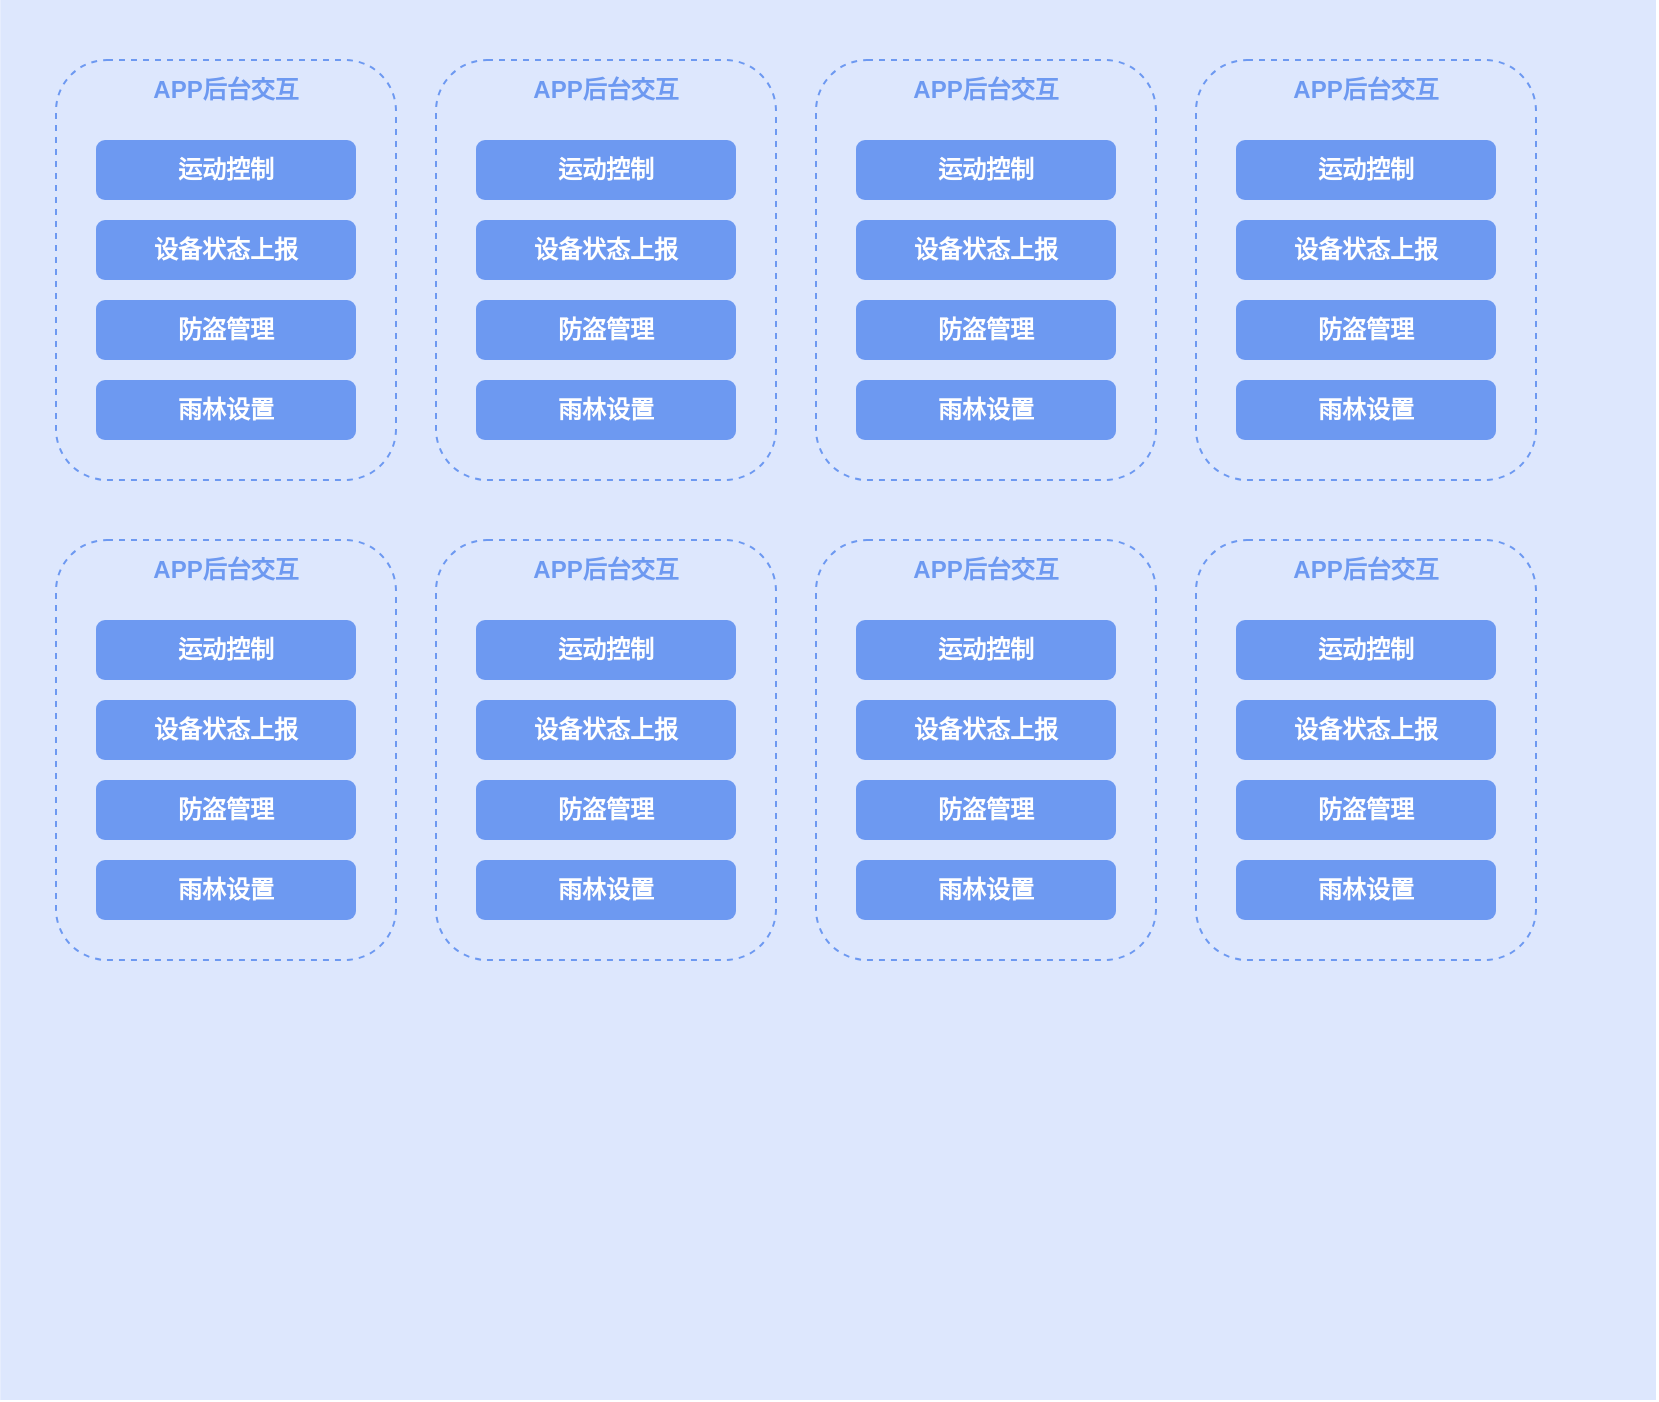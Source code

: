 <mxfile version="24.2.5" type="github">
  <diagram name="Page-1" id="AntwZ3fVyQRidn4PYljr">
    <mxGraphModel dx="1369" dy="774" grid="1" gridSize="10" guides="1" tooltips="1" connect="1" arrows="1" fold="1" page="1" pageScale="1" pageWidth="980" pageHeight="1390" math="0" shadow="0">
      <root>
        <mxCell id="0" />
        <mxCell id="1" parent="0" />
        <mxCell id="WqzrP7dIP_3l6SzZ175l-49" value="" style="group" vertex="1" connectable="0" parent="1">
          <mxGeometry x="310" y="440" width="610" height="670" as="geometry" />
        </mxCell>
        <mxCell id="WqzrP7dIP_3l6SzZ175l-33" value="" style="rounded=0;whiteSpace=wrap;html=1;fillColor=#dde7fd;strokeColor=none;glass=0;shadow=0;" vertex="1" parent="WqzrP7dIP_3l6SzZ175l-49">
          <mxGeometry x="-217.86" y="-30" width="827.86" height="700" as="geometry" />
        </mxCell>
        <mxCell id="WqzrP7dIP_3l6SzZ175l-50" value="&lt;b&gt;运动控制&lt;/b&gt;" style="rounded=1;whiteSpace=wrap;html=1;strokeColor=none;fillColor=#6d99f1;fontColor=#ffffff;movable=1;resizable=1;rotatable=1;deletable=1;editable=1;locked=0;connectable=1;" vertex="1" parent="WqzrP7dIP_3l6SzZ175l-49">
          <mxGeometry x="20" y="40" width="130" height="30" as="geometry" />
        </mxCell>
        <mxCell id="WqzrP7dIP_3l6SzZ175l-51" value="&lt;b&gt;设备状态上报&lt;/b&gt;" style="rounded=1;whiteSpace=wrap;html=1;strokeColor=none;fillColor=#6d99f1;fontColor=#ffffff;movable=1;resizable=1;rotatable=1;deletable=1;editable=1;locked=0;connectable=1;" vertex="1" parent="WqzrP7dIP_3l6SzZ175l-49">
          <mxGeometry x="20" y="80" width="130" height="30" as="geometry" />
        </mxCell>
        <mxCell id="WqzrP7dIP_3l6SzZ175l-52" value="&lt;b&gt;防盗管理&lt;/b&gt;" style="rounded=1;whiteSpace=wrap;html=1;strokeColor=none;fillColor=#6d99f1;fontColor=#ffffff;movable=1;resizable=1;rotatable=1;deletable=1;editable=1;locked=0;connectable=1;" vertex="1" parent="WqzrP7dIP_3l6SzZ175l-49">
          <mxGeometry x="20" y="120" width="130" height="30" as="geometry" />
        </mxCell>
        <mxCell id="WqzrP7dIP_3l6SzZ175l-53" value="&lt;b&gt;雨林设置&lt;/b&gt;" style="rounded=1;whiteSpace=wrap;html=1;strokeColor=none;fillColor=#6d99f1;fontColor=#ffffff;movable=1;resizable=1;rotatable=1;deletable=1;editable=1;locked=0;connectable=1;" vertex="1" parent="WqzrP7dIP_3l6SzZ175l-49">
          <mxGeometry x="20" y="160" width="130" height="30" as="geometry" />
        </mxCell>
        <mxCell id="WqzrP7dIP_3l6SzZ175l-54" value="" style="rounded=1;whiteSpace=wrap;html=1;fillColor=none;dashed=1;strokeColor=#6d99f1;movable=1;resizable=1;rotatable=1;deletable=1;editable=1;locked=0;connectable=1;" vertex="1" parent="WqzrP7dIP_3l6SzZ175l-49">
          <mxGeometry width="170" height="210" as="geometry" />
        </mxCell>
        <mxCell id="WqzrP7dIP_3l6SzZ175l-55" value="APP后台交互" style="text;html=1;strokeColor=none;fillColor=none;align=center;verticalAlign=middle;whiteSpace=wrap;rounded=0;fontColor=#6d99f1;fontStyle=1;movable=1;resizable=1;rotatable=1;deletable=1;editable=1;locked=0;connectable=1;" vertex="1" parent="WqzrP7dIP_3l6SzZ175l-49">
          <mxGeometry x="45" width="80" height="30" as="geometry" />
        </mxCell>
        <mxCell id="WqzrP7dIP_3l6SzZ175l-48" value="" style="group" vertex="1" connectable="0" parent="1">
          <mxGeometry x="120" y="440" width="170" height="210" as="geometry" />
        </mxCell>
        <mxCell id="WqzrP7dIP_3l6SzZ175l-15" value="&lt;b&gt;运动控制&lt;/b&gt;" style="rounded=1;whiteSpace=wrap;html=1;strokeColor=none;fillColor=#6d99f1;fontColor=#ffffff;movable=1;resizable=1;rotatable=1;deletable=1;editable=1;locked=0;connectable=1;" vertex="1" parent="WqzrP7dIP_3l6SzZ175l-48">
          <mxGeometry x="20" y="40" width="130" height="30" as="geometry" />
        </mxCell>
        <mxCell id="WqzrP7dIP_3l6SzZ175l-30" value="&lt;b&gt;设备状态上报&lt;/b&gt;" style="rounded=1;whiteSpace=wrap;html=1;strokeColor=none;fillColor=#6d99f1;fontColor=#ffffff;movable=1;resizable=1;rotatable=1;deletable=1;editable=1;locked=0;connectable=1;" vertex="1" parent="WqzrP7dIP_3l6SzZ175l-48">
          <mxGeometry x="20" y="80" width="130" height="30" as="geometry" />
        </mxCell>
        <mxCell id="WqzrP7dIP_3l6SzZ175l-31" value="&lt;b&gt;防盗管理&lt;/b&gt;" style="rounded=1;whiteSpace=wrap;html=1;strokeColor=none;fillColor=#6d99f1;fontColor=#ffffff;movable=1;resizable=1;rotatable=1;deletable=1;editable=1;locked=0;connectable=1;" vertex="1" parent="WqzrP7dIP_3l6SzZ175l-48">
          <mxGeometry x="20" y="120" width="130" height="30" as="geometry" />
        </mxCell>
        <mxCell id="WqzrP7dIP_3l6SzZ175l-32" value="&lt;b&gt;雨林设置&lt;/b&gt;" style="rounded=1;whiteSpace=wrap;html=1;strokeColor=none;fillColor=#6d99f1;fontColor=#ffffff;movable=1;resizable=1;rotatable=1;deletable=1;editable=1;locked=0;connectable=1;" vertex="1" parent="WqzrP7dIP_3l6SzZ175l-48">
          <mxGeometry x="20" y="160" width="130" height="30" as="geometry" />
        </mxCell>
        <mxCell id="WqzrP7dIP_3l6SzZ175l-34" value="" style="rounded=1;whiteSpace=wrap;html=1;fillColor=none;dashed=1;strokeColor=#6d99f1;movable=1;resizable=1;rotatable=1;deletable=1;editable=1;locked=0;connectable=1;" vertex="1" parent="WqzrP7dIP_3l6SzZ175l-48">
          <mxGeometry width="170" height="210" as="geometry" />
        </mxCell>
        <mxCell id="WqzrP7dIP_3l6SzZ175l-35" value="APP后台交互" style="text;html=1;strokeColor=none;fillColor=none;align=center;verticalAlign=middle;whiteSpace=wrap;rounded=0;fontColor=#6d99f1;fontStyle=1;movable=1;resizable=1;rotatable=1;deletable=1;editable=1;locked=0;connectable=1;" vertex="1" parent="WqzrP7dIP_3l6SzZ175l-48">
          <mxGeometry x="45" width="80" height="30" as="geometry" />
        </mxCell>
        <mxCell id="WqzrP7dIP_3l6SzZ175l-56" value="" style="group" vertex="1" connectable="0" parent="1">
          <mxGeometry x="500" y="440" width="170" height="210" as="geometry" />
        </mxCell>
        <mxCell id="WqzrP7dIP_3l6SzZ175l-57" value="&lt;b&gt;运动控制&lt;/b&gt;" style="rounded=1;whiteSpace=wrap;html=1;strokeColor=none;fillColor=#6d99f1;fontColor=#ffffff;movable=1;resizable=1;rotatable=1;deletable=1;editable=1;locked=0;connectable=1;" vertex="1" parent="WqzrP7dIP_3l6SzZ175l-56">
          <mxGeometry x="20" y="40" width="130" height="30" as="geometry" />
        </mxCell>
        <mxCell id="WqzrP7dIP_3l6SzZ175l-58" value="&lt;b&gt;设备状态上报&lt;/b&gt;" style="rounded=1;whiteSpace=wrap;html=1;strokeColor=none;fillColor=#6d99f1;fontColor=#ffffff;movable=1;resizable=1;rotatable=1;deletable=1;editable=1;locked=0;connectable=1;" vertex="1" parent="WqzrP7dIP_3l6SzZ175l-56">
          <mxGeometry x="20" y="80" width="130" height="30" as="geometry" />
        </mxCell>
        <mxCell id="WqzrP7dIP_3l6SzZ175l-59" value="&lt;b&gt;防盗管理&lt;/b&gt;" style="rounded=1;whiteSpace=wrap;html=1;strokeColor=none;fillColor=#6d99f1;fontColor=#ffffff;movable=1;resizable=1;rotatable=1;deletable=1;editable=1;locked=0;connectable=1;" vertex="1" parent="WqzrP7dIP_3l6SzZ175l-56">
          <mxGeometry x="20" y="120" width="130" height="30" as="geometry" />
        </mxCell>
        <mxCell id="WqzrP7dIP_3l6SzZ175l-60" value="&lt;b&gt;雨林设置&lt;/b&gt;" style="rounded=1;whiteSpace=wrap;html=1;strokeColor=none;fillColor=#6d99f1;fontColor=#ffffff;movable=1;resizable=1;rotatable=1;deletable=1;editable=1;locked=0;connectable=1;" vertex="1" parent="WqzrP7dIP_3l6SzZ175l-56">
          <mxGeometry x="20" y="160" width="130" height="30" as="geometry" />
        </mxCell>
        <mxCell id="WqzrP7dIP_3l6SzZ175l-61" value="" style="rounded=1;whiteSpace=wrap;html=1;fillColor=none;dashed=1;strokeColor=#6d99f1;movable=1;resizable=1;rotatable=1;deletable=1;editable=1;locked=0;connectable=1;" vertex="1" parent="WqzrP7dIP_3l6SzZ175l-56">
          <mxGeometry width="170" height="210" as="geometry" />
        </mxCell>
        <mxCell id="WqzrP7dIP_3l6SzZ175l-62" value="APP后台交互" style="text;html=1;strokeColor=none;fillColor=none;align=center;verticalAlign=middle;whiteSpace=wrap;rounded=0;fontColor=#6d99f1;fontStyle=1;movable=1;resizable=1;rotatable=1;deletable=1;editable=1;locked=0;connectable=1;" vertex="1" parent="WqzrP7dIP_3l6SzZ175l-56">
          <mxGeometry x="45" width="80" height="30" as="geometry" />
        </mxCell>
        <mxCell id="WqzrP7dIP_3l6SzZ175l-63" value="" style="group" vertex="1" connectable="0" parent="1">
          <mxGeometry x="690" y="440" width="170" height="210" as="geometry" />
        </mxCell>
        <mxCell id="WqzrP7dIP_3l6SzZ175l-64" value="&lt;b&gt;运动控制&lt;/b&gt;" style="rounded=1;whiteSpace=wrap;html=1;strokeColor=none;fillColor=#6d99f1;fontColor=#ffffff;movable=1;resizable=1;rotatable=1;deletable=1;editable=1;locked=0;connectable=1;" vertex="1" parent="WqzrP7dIP_3l6SzZ175l-63">
          <mxGeometry x="20" y="40" width="130" height="30" as="geometry" />
        </mxCell>
        <mxCell id="WqzrP7dIP_3l6SzZ175l-65" value="&lt;b&gt;设备状态上报&lt;/b&gt;" style="rounded=1;whiteSpace=wrap;html=1;strokeColor=none;fillColor=#6d99f1;fontColor=#ffffff;movable=1;resizable=1;rotatable=1;deletable=1;editable=1;locked=0;connectable=1;" vertex="1" parent="WqzrP7dIP_3l6SzZ175l-63">
          <mxGeometry x="20" y="80" width="130" height="30" as="geometry" />
        </mxCell>
        <mxCell id="WqzrP7dIP_3l6SzZ175l-66" value="&lt;b&gt;防盗管理&lt;/b&gt;" style="rounded=1;whiteSpace=wrap;html=1;strokeColor=none;fillColor=#6d99f1;fontColor=#ffffff;movable=1;resizable=1;rotatable=1;deletable=1;editable=1;locked=0;connectable=1;" vertex="1" parent="WqzrP7dIP_3l6SzZ175l-63">
          <mxGeometry x="20" y="120" width="130" height="30" as="geometry" />
        </mxCell>
        <mxCell id="WqzrP7dIP_3l6SzZ175l-67" value="&lt;b&gt;雨林设置&lt;/b&gt;" style="rounded=1;whiteSpace=wrap;html=1;strokeColor=none;fillColor=#6d99f1;fontColor=#ffffff;movable=1;resizable=1;rotatable=1;deletable=1;editable=1;locked=0;connectable=1;" vertex="1" parent="WqzrP7dIP_3l6SzZ175l-63">
          <mxGeometry x="20" y="160" width="130" height="30" as="geometry" />
        </mxCell>
        <mxCell id="WqzrP7dIP_3l6SzZ175l-68" value="" style="rounded=1;whiteSpace=wrap;html=1;fillColor=none;dashed=1;strokeColor=#6d99f1;movable=1;resizable=1;rotatable=1;deletable=1;editable=1;locked=0;connectable=1;" vertex="1" parent="WqzrP7dIP_3l6SzZ175l-63">
          <mxGeometry width="170" height="210" as="geometry" />
        </mxCell>
        <mxCell id="WqzrP7dIP_3l6SzZ175l-69" value="APP后台交互" style="text;html=1;strokeColor=none;fillColor=none;align=center;verticalAlign=middle;whiteSpace=wrap;rounded=0;fontColor=#6d99f1;fontStyle=1;movable=1;resizable=1;rotatable=1;deletable=1;editable=1;locked=0;connectable=1;" vertex="1" parent="WqzrP7dIP_3l6SzZ175l-63">
          <mxGeometry x="45" width="80" height="30" as="geometry" />
        </mxCell>
        <mxCell id="WqzrP7dIP_3l6SzZ175l-70" value="" style="group" vertex="1" connectable="0" parent="1">
          <mxGeometry x="120" y="680" width="170" height="210" as="geometry" />
        </mxCell>
        <mxCell id="WqzrP7dIP_3l6SzZ175l-71" value="&lt;b&gt;运动控制&lt;/b&gt;" style="rounded=1;whiteSpace=wrap;html=1;strokeColor=none;fillColor=#6d99f1;fontColor=#ffffff;movable=1;resizable=1;rotatable=1;deletable=1;editable=1;locked=0;connectable=1;" vertex="1" parent="WqzrP7dIP_3l6SzZ175l-70">
          <mxGeometry x="20" y="40" width="130" height="30" as="geometry" />
        </mxCell>
        <mxCell id="WqzrP7dIP_3l6SzZ175l-72" value="&lt;b&gt;设备状态上报&lt;/b&gt;" style="rounded=1;whiteSpace=wrap;html=1;strokeColor=none;fillColor=#6d99f1;fontColor=#ffffff;movable=1;resizable=1;rotatable=1;deletable=1;editable=1;locked=0;connectable=1;" vertex="1" parent="WqzrP7dIP_3l6SzZ175l-70">
          <mxGeometry x="20" y="80" width="130" height="30" as="geometry" />
        </mxCell>
        <mxCell id="WqzrP7dIP_3l6SzZ175l-73" value="&lt;b&gt;防盗管理&lt;/b&gt;" style="rounded=1;whiteSpace=wrap;html=1;strokeColor=none;fillColor=#6d99f1;fontColor=#ffffff;movable=1;resizable=1;rotatable=1;deletable=1;editable=1;locked=0;connectable=1;" vertex="1" parent="WqzrP7dIP_3l6SzZ175l-70">
          <mxGeometry x="20" y="120" width="130" height="30" as="geometry" />
        </mxCell>
        <mxCell id="WqzrP7dIP_3l6SzZ175l-74" value="&lt;b&gt;雨林设置&lt;/b&gt;" style="rounded=1;whiteSpace=wrap;html=1;strokeColor=none;fillColor=#6d99f1;fontColor=#ffffff;movable=1;resizable=1;rotatable=1;deletable=1;editable=1;locked=0;connectable=1;" vertex="1" parent="WqzrP7dIP_3l6SzZ175l-70">
          <mxGeometry x="20" y="160" width="130" height="30" as="geometry" />
        </mxCell>
        <mxCell id="WqzrP7dIP_3l6SzZ175l-75" value="" style="rounded=1;whiteSpace=wrap;html=1;fillColor=none;dashed=1;strokeColor=#6d99f1;movable=1;resizable=1;rotatable=1;deletable=1;editable=1;locked=0;connectable=1;" vertex="1" parent="WqzrP7dIP_3l6SzZ175l-70">
          <mxGeometry width="170" height="210" as="geometry" />
        </mxCell>
        <mxCell id="WqzrP7dIP_3l6SzZ175l-76" value="APP后台交互" style="text;html=1;strokeColor=none;fillColor=none;align=center;verticalAlign=middle;whiteSpace=wrap;rounded=0;fontColor=#6d99f1;fontStyle=1;movable=1;resizable=1;rotatable=1;deletable=1;editable=1;locked=0;connectable=1;" vertex="1" parent="WqzrP7dIP_3l6SzZ175l-70">
          <mxGeometry x="45" width="80" height="30" as="geometry" />
        </mxCell>
        <mxCell id="WqzrP7dIP_3l6SzZ175l-77" value="" style="group" vertex="1" connectable="0" parent="1">
          <mxGeometry x="310" y="680" width="170" height="210" as="geometry" />
        </mxCell>
        <mxCell id="WqzrP7dIP_3l6SzZ175l-78" value="&lt;b&gt;运动控制&lt;/b&gt;" style="rounded=1;whiteSpace=wrap;html=1;strokeColor=none;fillColor=#6d99f1;fontColor=#ffffff;movable=1;resizable=1;rotatable=1;deletable=1;editable=1;locked=0;connectable=1;" vertex="1" parent="WqzrP7dIP_3l6SzZ175l-77">
          <mxGeometry x="20" y="40" width="130" height="30" as="geometry" />
        </mxCell>
        <mxCell id="WqzrP7dIP_3l6SzZ175l-79" value="&lt;b&gt;设备状态上报&lt;/b&gt;" style="rounded=1;whiteSpace=wrap;html=1;strokeColor=none;fillColor=#6d99f1;fontColor=#ffffff;movable=1;resizable=1;rotatable=1;deletable=1;editable=1;locked=0;connectable=1;" vertex="1" parent="WqzrP7dIP_3l6SzZ175l-77">
          <mxGeometry x="20" y="80" width="130" height="30" as="geometry" />
        </mxCell>
        <mxCell id="WqzrP7dIP_3l6SzZ175l-80" value="&lt;b&gt;防盗管理&lt;/b&gt;" style="rounded=1;whiteSpace=wrap;html=1;strokeColor=none;fillColor=#6d99f1;fontColor=#ffffff;movable=1;resizable=1;rotatable=1;deletable=1;editable=1;locked=0;connectable=1;" vertex="1" parent="WqzrP7dIP_3l6SzZ175l-77">
          <mxGeometry x="20" y="120" width="130" height="30" as="geometry" />
        </mxCell>
        <mxCell id="WqzrP7dIP_3l6SzZ175l-81" value="&lt;b&gt;雨林设置&lt;/b&gt;" style="rounded=1;whiteSpace=wrap;html=1;strokeColor=none;fillColor=#6d99f1;fontColor=#ffffff;movable=1;resizable=1;rotatable=1;deletable=1;editable=1;locked=0;connectable=1;" vertex="1" parent="WqzrP7dIP_3l6SzZ175l-77">
          <mxGeometry x="20" y="160" width="130" height="30" as="geometry" />
        </mxCell>
        <mxCell id="WqzrP7dIP_3l6SzZ175l-82" value="" style="rounded=1;whiteSpace=wrap;html=1;fillColor=none;dashed=1;strokeColor=#6d99f1;movable=1;resizable=1;rotatable=1;deletable=1;editable=1;locked=0;connectable=1;" vertex="1" parent="WqzrP7dIP_3l6SzZ175l-77">
          <mxGeometry width="170" height="210" as="geometry" />
        </mxCell>
        <mxCell id="WqzrP7dIP_3l6SzZ175l-83" value="APP后台交互" style="text;html=1;strokeColor=none;fillColor=none;align=center;verticalAlign=middle;whiteSpace=wrap;rounded=0;fontColor=#6d99f1;fontStyle=1;movable=1;resizable=1;rotatable=1;deletable=1;editable=1;locked=0;connectable=1;" vertex="1" parent="WqzrP7dIP_3l6SzZ175l-77">
          <mxGeometry x="45" width="80" height="30" as="geometry" />
        </mxCell>
        <mxCell id="WqzrP7dIP_3l6SzZ175l-84" value="" style="group" vertex="1" connectable="0" parent="1">
          <mxGeometry x="500" y="680" width="170" height="210" as="geometry" />
        </mxCell>
        <mxCell id="WqzrP7dIP_3l6SzZ175l-85" value="&lt;b&gt;运动控制&lt;/b&gt;" style="rounded=1;whiteSpace=wrap;html=1;strokeColor=none;fillColor=#6d99f1;fontColor=#ffffff;movable=1;resizable=1;rotatable=1;deletable=1;editable=1;locked=0;connectable=1;" vertex="1" parent="WqzrP7dIP_3l6SzZ175l-84">
          <mxGeometry x="20" y="40" width="130" height="30" as="geometry" />
        </mxCell>
        <mxCell id="WqzrP7dIP_3l6SzZ175l-86" value="&lt;b&gt;设备状态上报&lt;/b&gt;" style="rounded=1;whiteSpace=wrap;html=1;strokeColor=none;fillColor=#6d99f1;fontColor=#ffffff;movable=1;resizable=1;rotatable=1;deletable=1;editable=1;locked=0;connectable=1;" vertex="1" parent="WqzrP7dIP_3l6SzZ175l-84">
          <mxGeometry x="20" y="80" width="130" height="30" as="geometry" />
        </mxCell>
        <mxCell id="WqzrP7dIP_3l6SzZ175l-87" value="&lt;b&gt;防盗管理&lt;/b&gt;" style="rounded=1;whiteSpace=wrap;html=1;strokeColor=none;fillColor=#6d99f1;fontColor=#ffffff;movable=1;resizable=1;rotatable=1;deletable=1;editable=1;locked=0;connectable=1;" vertex="1" parent="WqzrP7dIP_3l6SzZ175l-84">
          <mxGeometry x="20" y="120" width="130" height="30" as="geometry" />
        </mxCell>
        <mxCell id="WqzrP7dIP_3l6SzZ175l-88" value="&lt;b&gt;雨林设置&lt;/b&gt;" style="rounded=1;whiteSpace=wrap;html=1;strokeColor=none;fillColor=#6d99f1;fontColor=#ffffff;movable=1;resizable=1;rotatable=1;deletable=1;editable=1;locked=0;connectable=1;" vertex="1" parent="WqzrP7dIP_3l6SzZ175l-84">
          <mxGeometry x="20" y="160" width="130" height="30" as="geometry" />
        </mxCell>
        <mxCell id="WqzrP7dIP_3l6SzZ175l-89" value="" style="rounded=1;whiteSpace=wrap;html=1;fillColor=none;dashed=1;strokeColor=#6d99f1;movable=1;resizable=1;rotatable=1;deletable=1;editable=1;locked=0;connectable=1;" vertex="1" parent="WqzrP7dIP_3l6SzZ175l-84">
          <mxGeometry width="170" height="210" as="geometry" />
        </mxCell>
        <mxCell id="WqzrP7dIP_3l6SzZ175l-90" value="APP后台交互" style="text;html=1;strokeColor=none;fillColor=none;align=center;verticalAlign=middle;whiteSpace=wrap;rounded=0;fontColor=#6d99f1;fontStyle=1;movable=1;resizable=1;rotatable=1;deletable=1;editable=1;locked=0;connectable=1;" vertex="1" parent="WqzrP7dIP_3l6SzZ175l-84">
          <mxGeometry x="45" width="80" height="30" as="geometry" />
        </mxCell>
        <mxCell id="WqzrP7dIP_3l6SzZ175l-91" value="" style="group" vertex="1" connectable="0" parent="1">
          <mxGeometry x="690" y="680" width="170" height="210" as="geometry" />
        </mxCell>
        <mxCell id="WqzrP7dIP_3l6SzZ175l-92" value="&lt;b&gt;运动控制&lt;/b&gt;" style="rounded=1;whiteSpace=wrap;html=1;strokeColor=none;fillColor=#6d99f1;fontColor=#ffffff;movable=1;resizable=1;rotatable=1;deletable=1;editable=1;locked=0;connectable=1;" vertex="1" parent="WqzrP7dIP_3l6SzZ175l-91">
          <mxGeometry x="20" y="40" width="130" height="30" as="geometry" />
        </mxCell>
        <mxCell id="WqzrP7dIP_3l6SzZ175l-93" value="&lt;b&gt;设备状态上报&lt;/b&gt;" style="rounded=1;whiteSpace=wrap;html=1;strokeColor=none;fillColor=#6d99f1;fontColor=#ffffff;movable=1;resizable=1;rotatable=1;deletable=1;editable=1;locked=0;connectable=1;" vertex="1" parent="WqzrP7dIP_3l6SzZ175l-91">
          <mxGeometry x="20" y="80" width="130" height="30" as="geometry" />
        </mxCell>
        <mxCell id="WqzrP7dIP_3l6SzZ175l-94" value="&lt;b&gt;防盗管理&lt;/b&gt;" style="rounded=1;whiteSpace=wrap;html=1;strokeColor=none;fillColor=#6d99f1;fontColor=#ffffff;movable=1;resizable=1;rotatable=1;deletable=1;editable=1;locked=0;connectable=1;" vertex="1" parent="WqzrP7dIP_3l6SzZ175l-91">
          <mxGeometry x="20" y="120" width="130" height="30" as="geometry" />
        </mxCell>
        <mxCell id="WqzrP7dIP_3l6SzZ175l-95" value="&lt;b&gt;雨林设置&lt;/b&gt;" style="rounded=1;whiteSpace=wrap;html=1;strokeColor=none;fillColor=#6d99f1;fontColor=#ffffff;movable=1;resizable=1;rotatable=1;deletable=1;editable=1;locked=0;connectable=1;" vertex="1" parent="WqzrP7dIP_3l6SzZ175l-91">
          <mxGeometry x="20" y="160" width="130" height="30" as="geometry" />
        </mxCell>
        <mxCell id="WqzrP7dIP_3l6SzZ175l-96" value="" style="rounded=1;whiteSpace=wrap;html=1;fillColor=none;dashed=1;strokeColor=#6d99f1;movable=1;resizable=1;rotatable=1;deletable=1;editable=1;locked=0;connectable=1;" vertex="1" parent="WqzrP7dIP_3l6SzZ175l-91">
          <mxGeometry width="170" height="210" as="geometry" />
        </mxCell>
        <mxCell id="WqzrP7dIP_3l6SzZ175l-97" value="APP后台交互" style="text;html=1;strokeColor=none;fillColor=none;align=center;verticalAlign=middle;whiteSpace=wrap;rounded=0;fontColor=#6d99f1;fontStyle=1;movable=1;resizable=1;rotatable=1;deletable=1;editable=1;locked=0;connectable=1;" vertex="1" parent="WqzrP7dIP_3l6SzZ175l-91">
          <mxGeometry x="45" width="80" height="30" as="geometry" />
        </mxCell>
      </root>
    </mxGraphModel>
  </diagram>
</mxfile>
